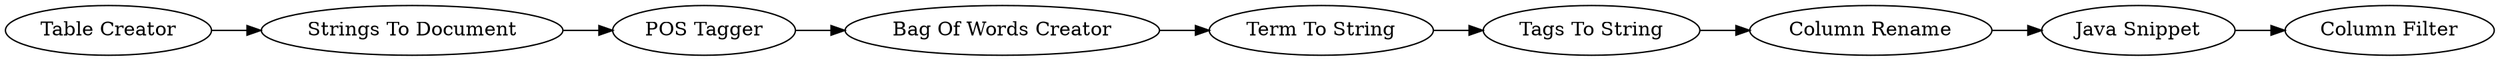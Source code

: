 digraph {
	1005 -> 1000
	998 -> 1007
	1004 -> 1006
	1002 -> 998
	1001 -> 1002
	1003 -> 1004
	1000 -> 1001
	1006 -> 1005
	1005 [label="Bag Of Words Creator"]
	1006 [label="POS Tagger"]
	998 [label="Java Snippet"]
	1004 [label="Strings To Document"]
	1002 [label="Column Rename"]
	1003 [label="Table Creator"]
	1001 [label="Tags To String"]
	1007 [label="Column Filter"]
	1000 [label="Term To String"]
	rankdir=LR
}
